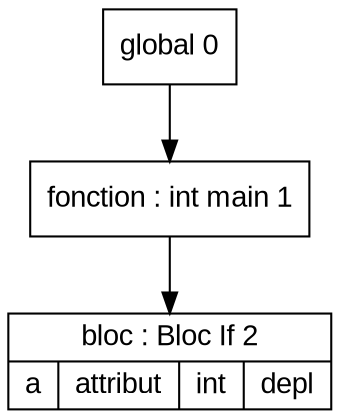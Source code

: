 digraph "tds"{

	node [fontname="Arial"];

	N2 [shape=record label="{ bloc : Bloc If  2
	| { a | attribut | int | depl }
	}"];

	N1 [shape=record label="{ fonction : int main 1
	}"];

	N0 [shape=record label="{ global 0
	}"];


	N0 -> N1; 
	N1 -> N2; 
}
